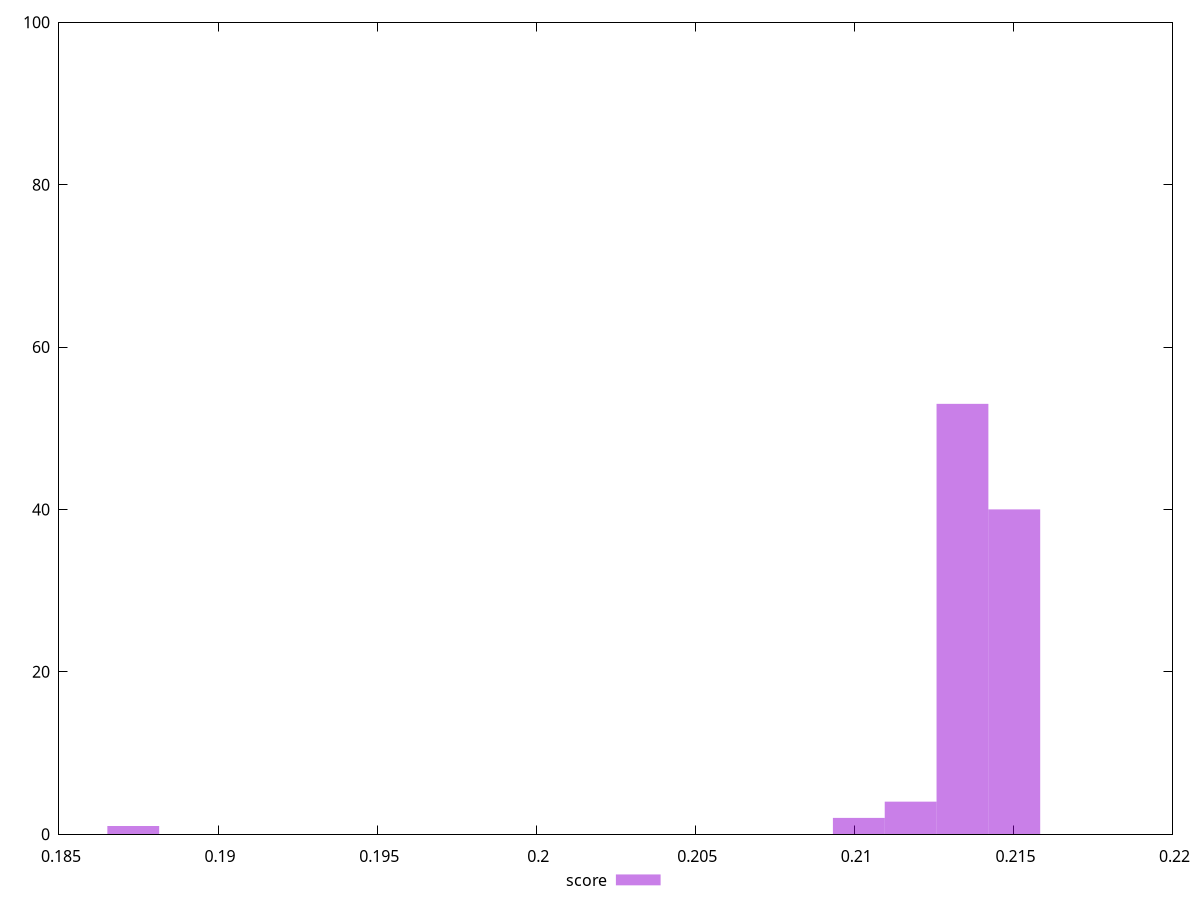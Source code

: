 reset
set terminal svg size 640, 490 enhanced background rgb 'white'
set output "report_00007_2020-12-11T15:55:29.892Z/interactive/samples/pages+cached/score/histogram.svg"

$score <<EOF
0.18733424094748422 1
0.21339813534017765 53
0.21014014854109098 2
0.21176914194063431 4
0.215027128739721 40
EOF

set key outside below
set boxwidth 0.001628993399543341
set yrange [0:100]
set style fill transparent solid 0.5 noborder

plot \
  $score title "score" with boxes, \


reset